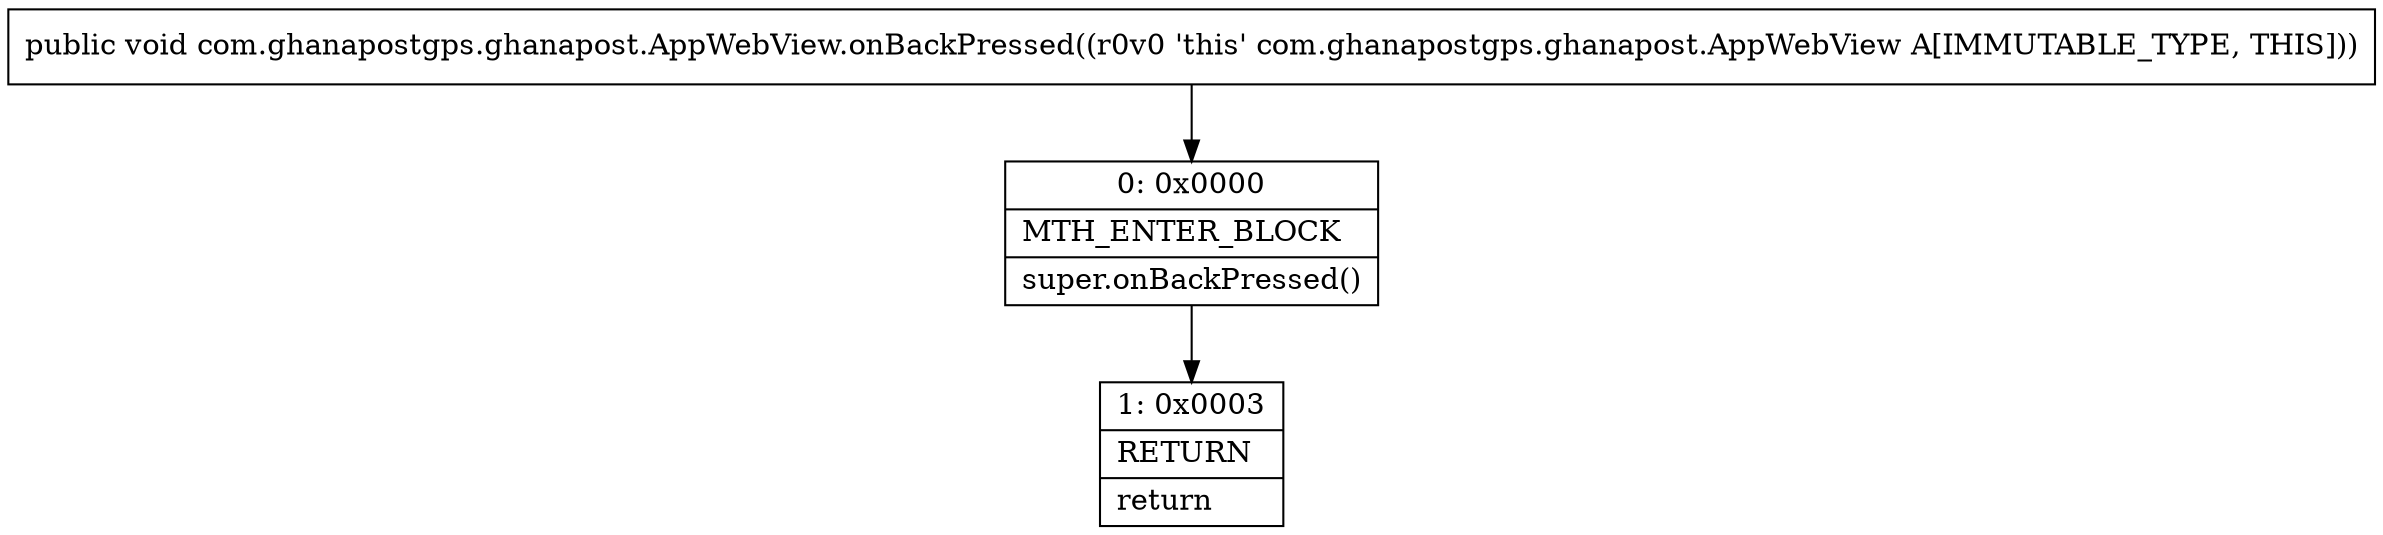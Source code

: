 digraph "CFG forcom.ghanapostgps.ghanapost.AppWebView.onBackPressed()V" {
Node_0 [shape=record,label="{0\:\ 0x0000|MTH_ENTER_BLOCK\l|super.onBackPressed()\l}"];
Node_1 [shape=record,label="{1\:\ 0x0003|RETURN\l|return\l}"];
MethodNode[shape=record,label="{public void com.ghanapostgps.ghanapost.AppWebView.onBackPressed((r0v0 'this' com.ghanapostgps.ghanapost.AppWebView A[IMMUTABLE_TYPE, THIS])) }"];
MethodNode -> Node_0;
Node_0 -> Node_1;
}


